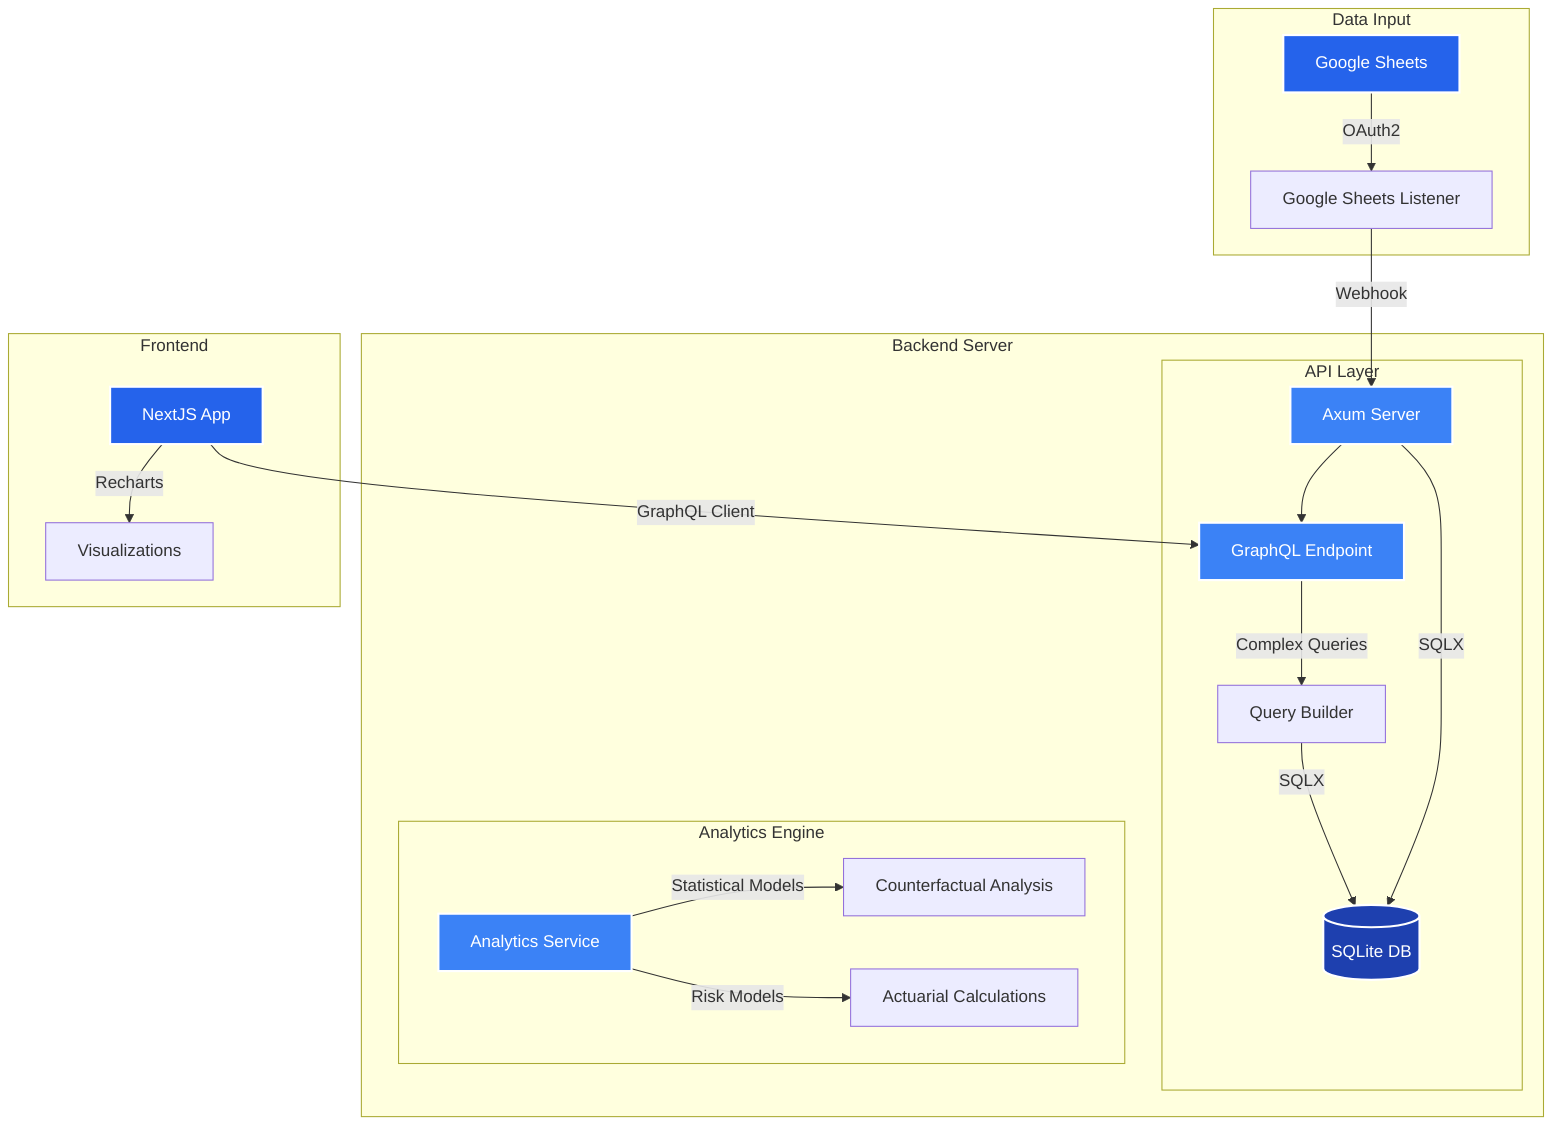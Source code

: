 flowchart TD
    subgraph Data Input
        GS[Google Sheets] -->|OAuth2| GL[Google Sheets Listener]
    end

    subgraph Backend Server
        GL -->|Webhook| AX[Axum Server]
        AX -->|SQLX| DB[(SQLite DB)]
        
        subgraph API Layer
            AX --> GQL[GraphQL Endpoint]
            GQL -->|Complex Queries| QB[Query Builder]
            QB -->|SQLX| DB
        end

        subgraph Analytics Engine
            AE[Analytics Service]
            AE -->|Statistical Models| CF[Counterfactual Analysis]
            AE -->|Risk Models| AC[Actuarial Calculations]
        end
    end

    subgraph Frontend
        NJ[NextJS App]
        NJ -->|GraphQL Client| GQL
        NJ -->|Recharts| VIZ[Visualizations]
    end

    classDef primary fill:#2563eb,stroke:#fff,stroke-width:2px,color:#fff
    classDef secondary fill:#3b82f6,stroke:#fff,stroke-width:2px,color:#fff
    classDef storage fill:#1e40af,stroke:#fff,stroke-width:2px,color:#fff
    
    class GS,NJ primary
    class AX,GQL,AE secondary
    class DB storage